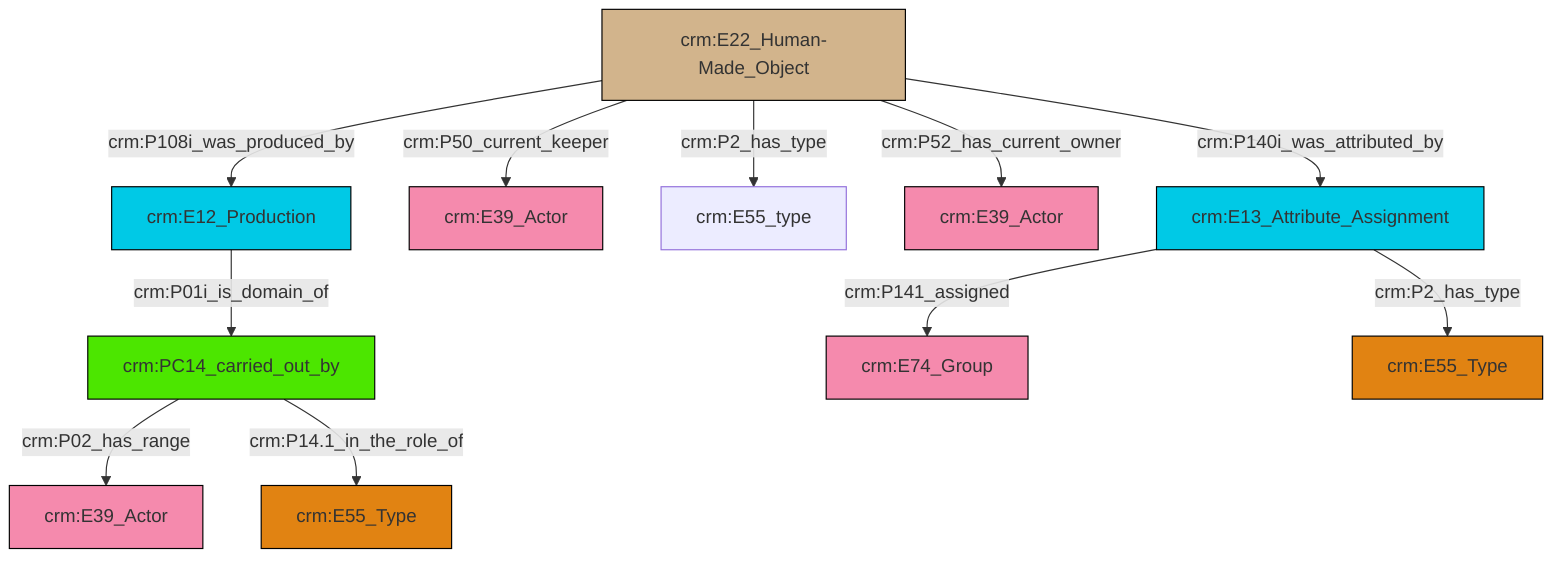 graph TD
classDef Literal fill:#f2f2f2,stroke:#000000;
classDef CRM_Entity fill:#FFFFFF,stroke:#000000;
classDef Temporal_Entity fill:#00C9E6, stroke:#000000;
classDef Type fill:#E18312, stroke:#000000;
classDef Time-Span fill:#2C9C91, stroke:#000000;
classDef Appellation fill:#FFEB7F, stroke:#000000;
classDef Place fill:#008836, stroke:#000000;
classDef Persistent_Item fill:#B266B2, stroke:#000000;
classDef Conceptual_Object fill:#FFD700, stroke:#000000;
classDef Physical_Thing fill:#D2B48C, stroke:#000000;
classDef Actor fill:#f58aad, stroke:#000000;
classDef PC_Classes fill:#4ce600, stroke:#000000;
classDef Multi fill:#cccccc,stroke:#000000;

2["crm:PC14_carried_out_by"]:::PC_Classes -->|crm:P02_has_range| 3["crm:E39_Actor"]:::Actor
13["crm:E22_Human-Made_Object"]:::Physical_Thing -->|crm:P108i_was_produced_by| 0["crm:E12_Production"]:::Temporal_Entity
13["crm:E22_Human-Made_Object"]:::Physical_Thing -->|crm:P2_has_type| 10["crm:E55_type"]:::Default
2["crm:PC14_carried_out_by"]:::PC_Classes -->|crm:P14.1_in_the_role_of| 6["crm:E55_Type"]:::Type
13["crm:E22_Human-Made_Object"]:::Physical_Thing -->|crm:P140i_was_attributed_by| 16["crm:E13_Attribute_Assignment"]:::Temporal_Entity
13["crm:E22_Human-Made_Object"]:::Physical_Thing -->|crm:P50_current_keeper| 4["crm:E39_Actor"]:::Actor
13["crm:E22_Human-Made_Object"]:::Physical_Thing -->|crm:P52_has_current_owner| 14["crm:E39_Actor"]:::Actor
16["crm:E13_Attribute_Assignment"]:::Temporal_Entity -->|crm:P141_assigned| 8["crm:E74_Group"]:::Actor
16["crm:E13_Attribute_Assignment"]:::Temporal_Entity -->|crm:P2_has_type| 19["crm:E55_Type"]:::Type
0["crm:E12_Production"]:::Temporal_Entity -->|crm:P01i_is_domain_of| 2["crm:PC14_carried_out_by"]:::PC_Classes